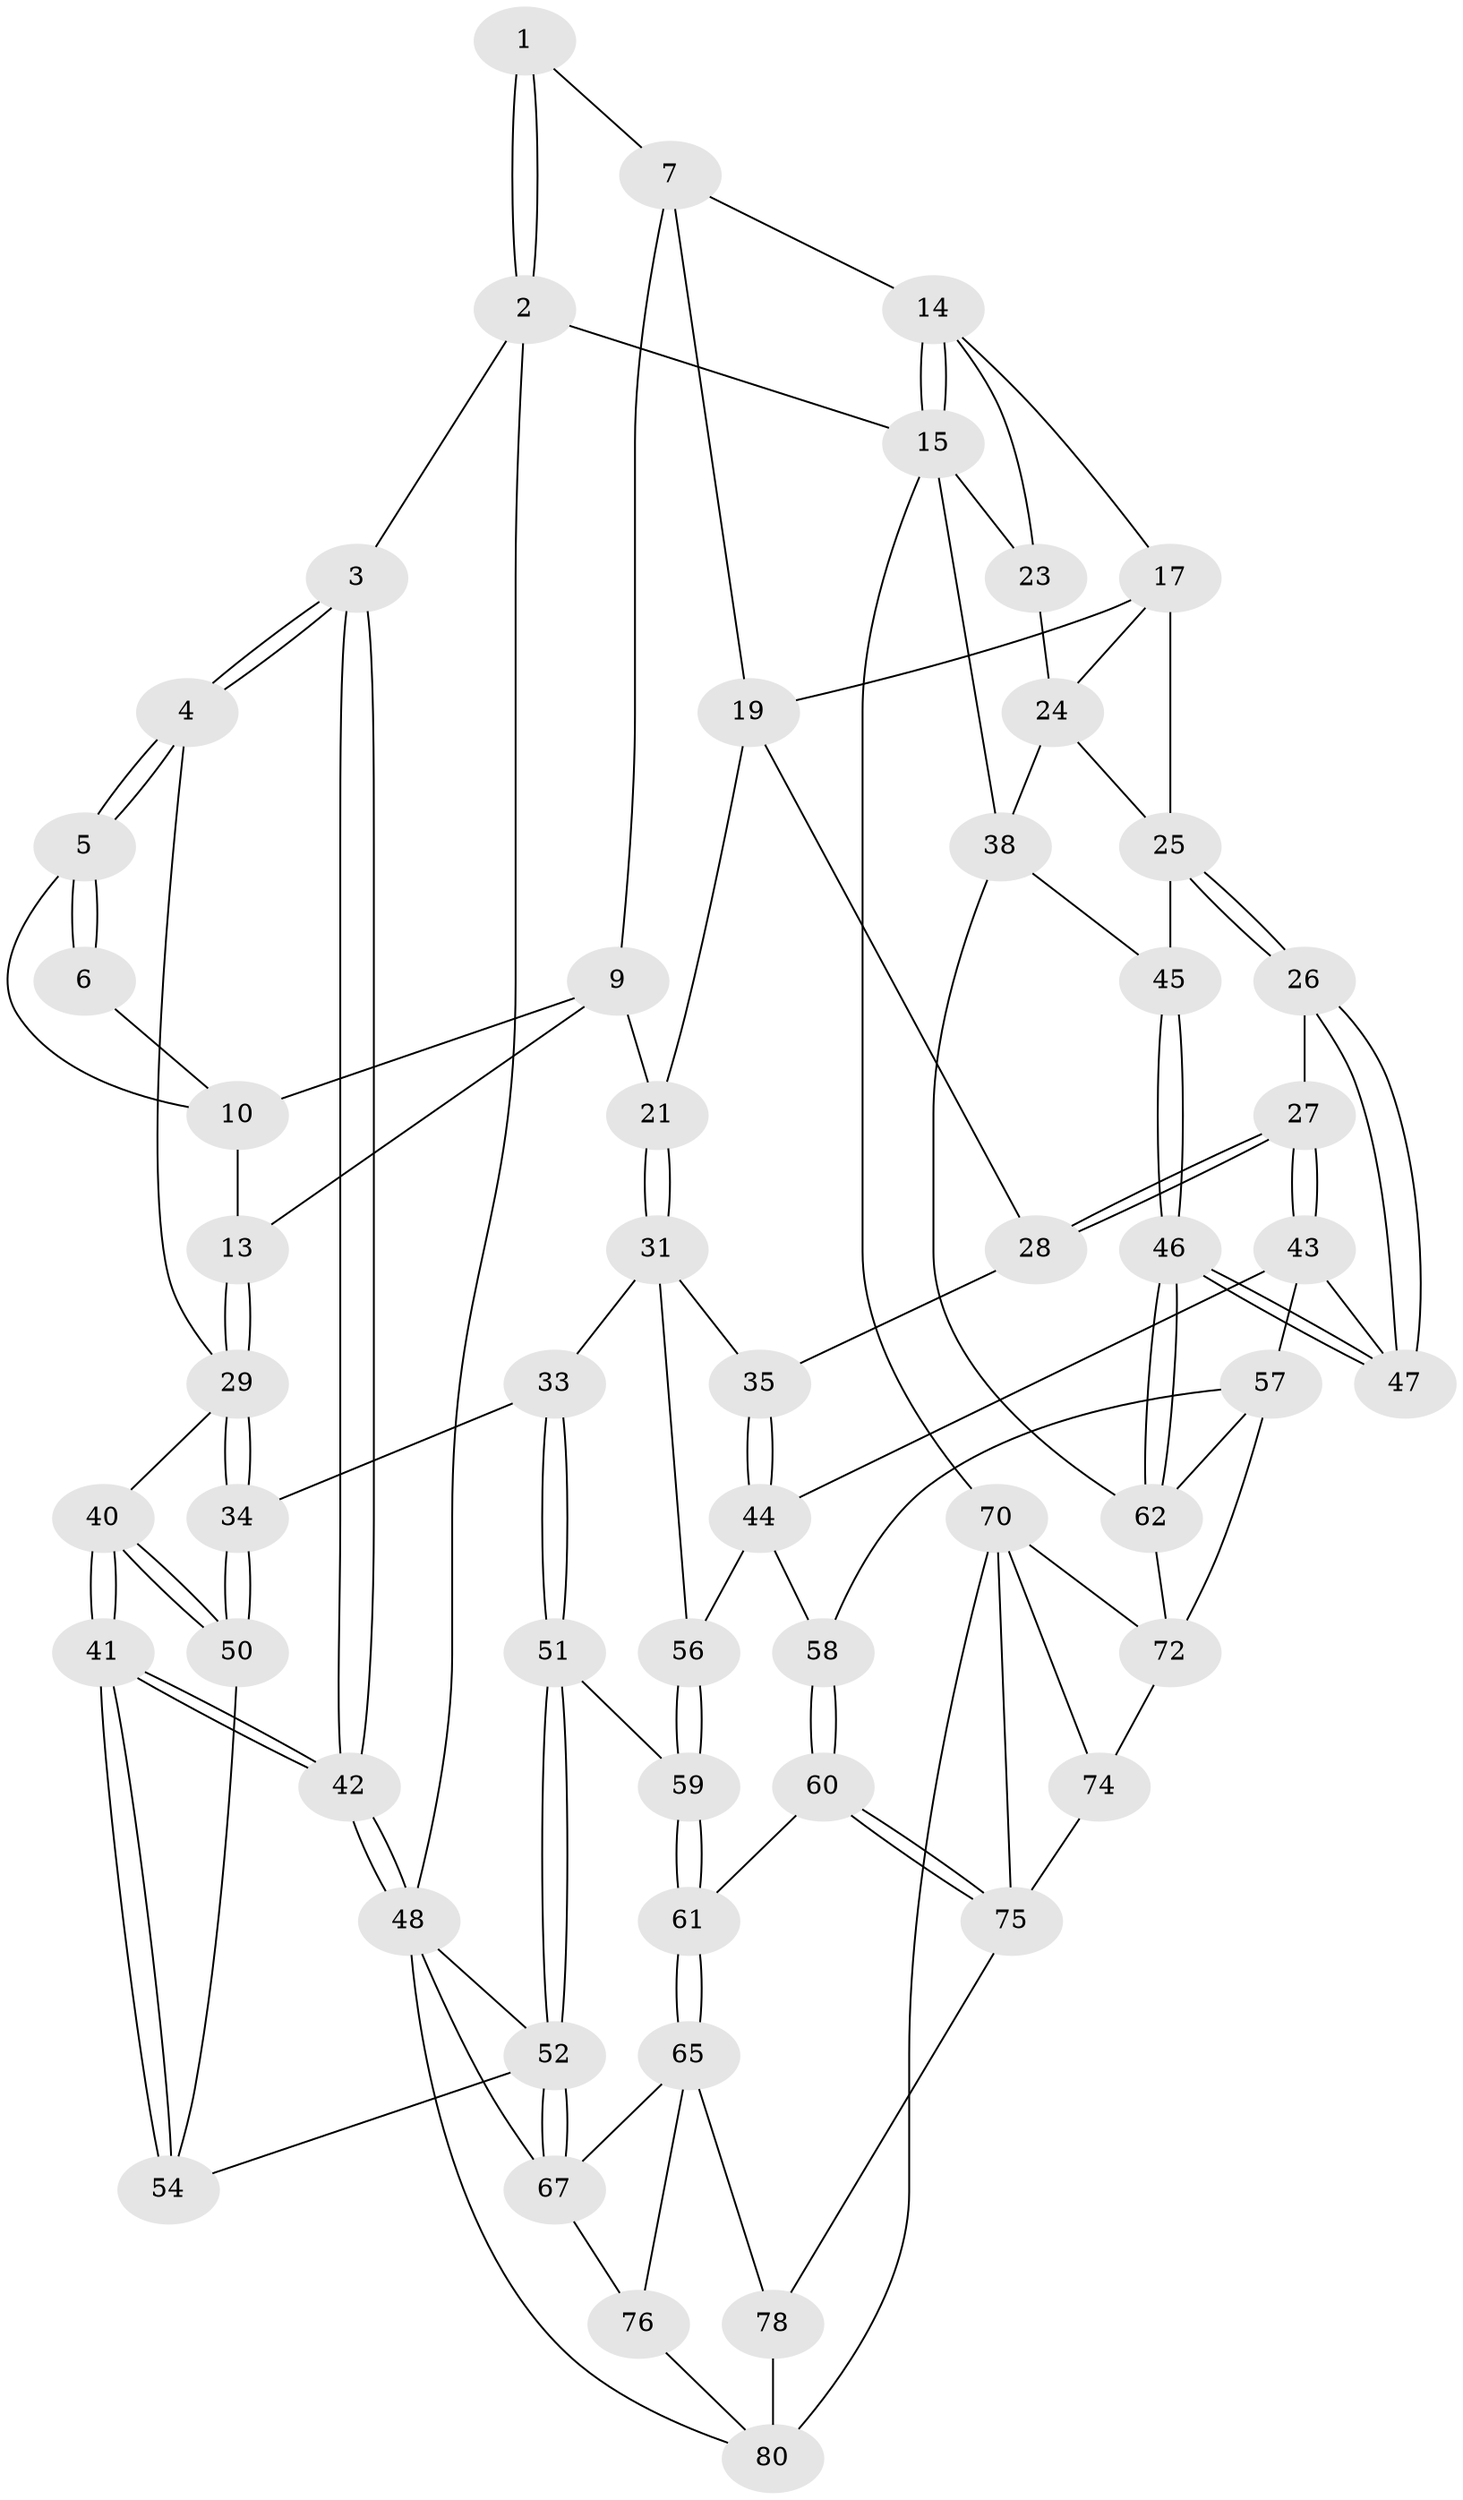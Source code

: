 // Generated by graph-tools (version 1.1) at 2025/24/03/03/25 07:24:36]
// undirected, 56 vertices, 128 edges
graph export_dot {
graph [start="1"]
  node [color=gray90,style=filled];
  1 [pos="+0.3196055991596041+0"];
  2 [pos="+0+0"];
  3 [pos="+0+0"];
  4 [pos="+0+0"];
  5 [pos="+0.01950196814836093+0.02213908217738402"];
  6 [pos="+0.24550180314395617+0.04965435098857039"];
  7 [pos="+0.5349703577051554+0",super="+8"];
  9 [pos="+0.32043377804483575+0.064146643080628",super="+12"];
  10 [pos="+0.26171049022103804+0.09074033840989766",super="+11"];
  13 [pos="+0.2142290400583496+0.23519227058852846"];
  14 [pos="+0.916128283537897+0",super="+16"];
  15 [pos="+1+0",super="+22"];
  17 [pos="+0.8576525978691081+0.1300697253874951",super="+18"];
  19 [pos="+0.5560300950778916+0.06632129474147487",super="+20"];
  21 [pos="+0.3956138185245707+0.20964676794756046"];
  23 [pos="+0.9545959930359288+0.14405678188048246"];
  24 [pos="+0.9556376944038035+0.2534142631954103",super="+36"];
  25 [pos="+0.7282659272507955+0.2572964661434318",super="+37"];
  26 [pos="+0.6803317244061647+0.3254841746019394"];
  27 [pos="+0.6245051517972755+0.3596231375349249"];
  28 [pos="+0.5099170621190784+0.33416358815046593"];
  29 [pos="+0.18707647603339883+0.3328320230706728",super="+30"];
  31 [pos="+0.4057275417328033+0.3922667698742425",super="+32"];
  33 [pos="+0.2519612005419009+0.3778126958834218"];
  34 [pos="+0.1870523811922875+0.3347791700482001"];
  35 [pos="+0.4926311059375887+0.3464345905687513"];
  38 [pos="+1+0.3655304410251383",super="+39"];
  40 [pos="+0+0.42299351377585825"];
  41 [pos="+0+0.44157729996325773"];
  42 [pos="+0+0.4467267468898675"];
  43 [pos="+0.5754212970667437+0.46275055202442944",super="+49"];
  44 [pos="+0.5582587272634455+0.4665093017556974",super="+55"];
  45 [pos="+0.8123497223171681+0.5386085802761015"];
  46 [pos="+0.7944184061511064+0.5743921482789436"];
  47 [pos="+0.7245588639360883+0.5114539224620644"];
  48 [pos="+0+0.7497933608126363",super="+64"];
  50 [pos="+0.17432444840778116+0.3471083314055907"];
  51 [pos="+0.24648298454685222+0.5289897673237423"];
  52 [pos="+0.18422952521113475+0.5687877889207993",super="+53"];
  54 [pos="+0.13837122600230614+0.4966146683950136"];
  56 [pos="+0.40015385083992494+0.45910822921950134"];
  57 [pos="+0.5984939146210404+0.5992453690931937",super="+63"];
  58 [pos="+0.5329255650998973+0.6183312719154023"];
  59 [pos="+0.37295188370859905+0.5427915085253443"];
  60 [pos="+0.47842811397650076+0.6777602090015363"];
  61 [pos="+0.3791419595894068+0.6525303974292453"];
  62 [pos="+0.805188502463382+0.6525583027935438",super="+69"];
  65 [pos="+0.34088925073730103+0.6801954103012587",super="+66"];
  67 [pos="+0.2205030504920679+0.6246219232164206",super="+68"];
  70 [pos="+1+1",super="+71"];
  72 [pos="+1+1",super="+73"];
  74 [pos="+0.6833583509206529+0.8497499013230669"];
  75 [pos="+0.6271408758160648+0.9011068857900787",super="+77"];
  76 [pos="+0.06899909984811085+0.8137107803222133"];
  78 [pos="+0.47203883842067734+1",super="+79"];
  80 [pos="+0.0706177102636147+0.8150676409221884",super="+81"];
  1 -- 2;
  1 -- 2;
  1 -- 7;
  2 -- 3;
  2 -- 15;
  2 -- 48;
  3 -- 4;
  3 -- 4;
  3 -- 42;
  3 -- 42;
  4 -- 5;
  4 -- 5;
  4 -- 29;
  5 -- 6;
  5 -- 6;
  5 -- 10;
  6 -- 10;
  7 -- 14;
  7 -- 9;
  7 -- 19;
  9 -- 10;
  9 -- 13;
  9 -- 21;
  10 -- 13;
  13 -- 29;
  13 -- 29;
  14 -- 15;
  14 -- 15;
  14 -- 17;
  14 -- 23;
  15 -- 70;
  15 -- 23;
  15 -- 38;
  17 -- 24;
  17 -- 19;
  17 -- 25;
  19 -- 28;
  19 -- 21;
  21 -- 31;
  21 -- 31;
  23 -- 24;
  24 -- 25;
  24 -- 38;
  25 -- 26;
  25 -- 26;
  25 -- 45;
  26 -- 27;
  26 -- 47;
  26 -- 47;
  27 -- 28;
  27 -- 28;
  27 -- 43;
  27 -- 43;
  28 -- 35;
  29 -- 34;
  29 -- 34;
  29 -- 40;
  31 -- 35;
  31 -- 56;
  31 -- 33;
  33 -- 34;
  33 -- 51;
  33 -- 51;
  34 -- 50;
  34 -- 50;
  35 -- 44;
  35 -- 44;
  38 -- 45;
  38 -- 62;
  40 -- 41;
  40 -- 41;
  40 -- 50;
  40 -- 50;
  41 -- 42;
  41 -- 42;
  41 -- 54;
  41 -- 54;
  42 -- 48;
  42 -- 48;
  43 -- 44;
  43 -- 57;
  43 -- 47;
  44 -- 56;
  44 -- 58;
  45 -- 46;
  45 -- 46;
  46 -- 47;
  46 -- 47;
  46 -- 62;
  46 -- 62;
  48 -- 67;
  48 -- 52;
  48 -- 80;
  50 -- 54;
  51 -- 52;
  51 -- 52;
  51 -- 59;
  52 -- 67;
  52 -- 67;
  52 -- 54;
  56 -- 59;
  56 -- 59;
  57 -- 58;
  57 -- 62;
  57 -- 72;
  58 -- 60;
  58 -- 60;
  59 -- 61;
  59 -- 61;
  60 -- 61;
  60 -- 75;
  60 -- 75;
  61 -- 65;
  61 -- 65;
  62 -- 72;
  65 -- 78;
  65 -- 67;
  65 -- 76;
  67 -- 76;
  70 -- 75;
  70 -- 72;
  70 -- 74;
  70 -- 80;
  72 -- 74;
  74 -- 75;
  75 -- 78;
  76 -- 80;
  78 -- 80 [weight=2];
}
